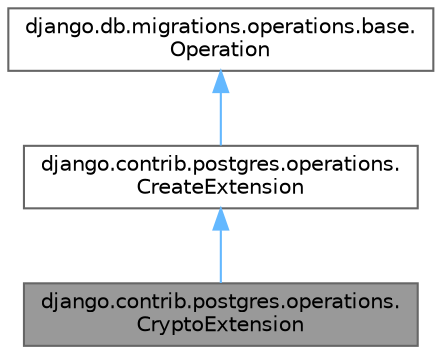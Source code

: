 digraph "django.contrib.postgres.operations.CryptoExtension"
{
 // LATEX_PDF_SIZE
  bgcolor="transparent";
  edge [fontname=Helvetica,fontsize=10,labelfontname=Helvetica,labelfontsize=10];
  node [fontname=Helvetica,fontsize=10,shape=box,height=0.2,width=0.4];
  Node1 [id="Node000001",label="django.contrib.postgres.operations.\lCryptoExtension",height=0.2,width=0.4,color="gray40", fillcolor="grey60", style="filled", fontcolor="black",tooltip=" "];
  Node2 -> Node1 [id="edge1_Node000001_Node000002",dir="back",color="steelblue1",style="solid",tooltip=" "];
  Node2 [id="Node000002",label="django.contrib.postgres.operations.\lCreateExtension",height=0.2,width=0.4,color="gray40", fillcolor="white", style="filled",URL="$classdjango_1_1contrib_1_1postgres_1_1operations_1_1_create_extension.html",tooltip=" "];
  Node3 -> Node2 [id="edge2_Node000002_Node000003",dir="back",color="steelblue1",style="solid",tooltip=" "];
  Node3 [id="Node000003",label="django.db.migrations.operations.base.\lOperation",height=0.2,width=0.4,color="gray40", fillcolor="white", style="filled",URL="$classdjango_1_1db_1_1migrations_1_1operations_1_1base_1_1_operation.html",tooltip=" "];
}
